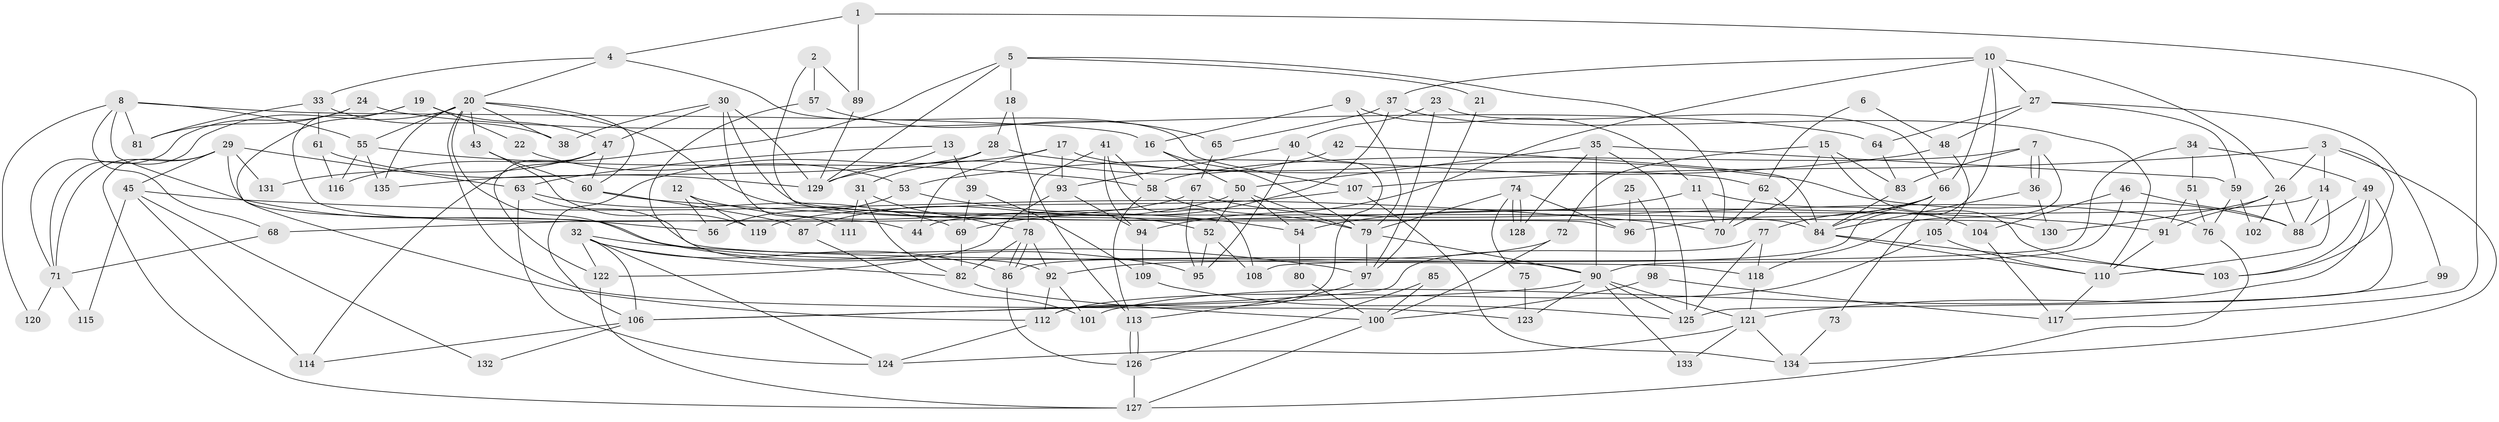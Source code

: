 // Generated by graph-tools (version 1.1) at 2025/26/03/09/25 03:26:13]
// undirected, 135 vertices, 270 edges
graph export_dot {
graph [start="1"]
  node [color=gray90,style=filled];
  1;
  2;
  3;
  4;
  5;
  6;
  7;
  8;
  9;
  10;
  11;
  12;
  13;
  14;
  15;
  16;
  17;
  18;
  19;
  20;
  21;
  22;
  23;
  24;
  25;
  26;
  27;
  28;
  29;
  30;
  31;
  32;
  33;
  34;
  35;
  36;
  37;
  38;
  39;
  40;
  41;
  42;
  43;
  44;
  45;
  46;
  47;
  48;
  49;
  50;
  51;
  52;
  53;
  54;
  55;
  56;
  57;
  58;
  59;
  60;
  61;
  62;
  63;
  64;
  65;
  66;
  67;
  68;
  69;
  70;
  71;
  72;
  73;
  74;
  75;
  76;
  77;
  78;
  79;
  80;
  81;
  82;
  83;
  84;
  85;
  86;
  87;
  88;
  89;
  90;
  91;
  92;
  93;
  94;
  95;
  96;
  97;
  98;
  99;
  100;
  101;
  102;
  103;
  104;
  105;
  106;
  107;
  108;
  109;
  110;
  111;
  112;
  113;
  114;
  115;
  116;
  117;
  118;
  119;
  120;
  121;
  122;
  123;
  124;
  125;
  126;
  127;
  128;
  129;
  130;
  131;
  132;
  133;
  134;
  135;
  1 -- 4;
  1 -- 89;
  1 -- 117;
  2 -- 96;
  2 -- 57;
  2 -- 89;
  3 -- 14;
  3 -- 26;
  3 -- 103;
  3 -- 107;
  3 -- 134;
  4 -- 107;
  4 -- 20;
  4 -- 33;
  5 -- 129;
  5 -- 70;
  5 -- 18;
  5 -- 21;
  5 -- 116;
  6 -- 62;
  6 -- 48;
  7 -- 36;
  7 -- 36;
  7 -- 118;
  7 -- 58;
  7 -- 83;
  8 -- 81;
  8 -- 16;
  8 -- 55;
  8 -- 56;
  8 -- 68;
  8 -- 120;
  9 -- 79;
  9 -- 16;
  9 -- 11;
  10 -- 86;
  10 -- 37;
  10 -- 26;
  10 -- 27;
  10 -- 66;
  10 -- 94;
  11 -- 104;
  11 -- 54;
  11 -- 70;
  12 -- 119;
  12 -- 52;
  12 -- 56;
  13 -- 39;
  13 -- 63;
  13 -- 129;
  14 -- 88;
  14 -- 44;
  14 -- 110;
  15 -- 70;
  15 -- 83;
  15 -- 72;
  15 -- 103;
  16 -- 50;
  16 -- 79;
  17 -- 93;
  17 -- 62;
  17 -- 44;
  17 -- 106;
  18 -- 113;
  18 -- 28;
  19 -- 47;
  19 -- 112;
  19 -- 22;
  19 -- 44;
  20 -- 55;
  20 -- 60;
  20 -- 38;
  20 -- 43;
  20 -- 71;
  20 -- 84;
  20 -- 95;
  20 -- 123;
  20 -- 135;
  21 -- 97;
  22 -- 53;
  23 -- 97;
  23 -- 66;
  23 -- 40;
  24 -- 64;
  24 -- 71;
  24 -- 81;
  25 -- 96;
  25 -- 98;
  26 -- 88;
  26 -- 91;
  26 -- 102;
  26 -- 130;
  27 -- 59;
  27 -- 48;
  27 -- 64;
  27 -- 99;
  28 -- 135;
  28 -- 31;
  28 -- 88;
  29 -- 63;
  29 -- 127;
  29 -- 45;
  29 -- 71;
  29 -- 90;
  29 -- 131;
  30 -- 130;
  30 -- 38;
  30 -- 47;
  30 -- 111;
  30 -- 129;
  31 -- 82;
  31 -- 78;
  31 -- 111;
  32 -- 82;
  32 -- 106;
  32 -- 86;
  32 -- 97;
  32 -- 122;
  32 -- 124;
  33 -- 61;
  33 -- 38;
  33 -- 81;
  34 -- 49;
  34 -- 108;
  34 -- 51;
  35 -- 125;
  35 -- 50;
  35 -- 59;
  35 -- 90;
  35 -- 128;
  36 -- 84;
  36 -- 130;
  37 -- 110;
  37 -- 69;
  37 -- 65;
  39 -- 69;
  39 -- 109;
  40 -- 95;
  40 -- 93;
  40 -- 112;
  41 -- 58;
  41 -- 78;
  41 -- 94;
  41 -- 108;
  42 -- 129;
  42 -- 84;
  43 -- 60;
  43 -- 119;
  45 -- 114;
  45 -- 70;
  45 -- 115;
  45 -- 132;
  46 -- 88;
  46 -- 90;
  46 -- 104;
  47 -- 122;
  47 -- 60;
  47 -- 114;
  47 -- 131;
  48 -- 53;
  48 -- 105;
  49 -- 125;
  49 -- 103;
  49 -- 88;
  49 -- 101;
  50 -- 79;
  50 -- 87;
  50 -- 52;
  50 -- 54;
  51 -- 91;
  51 -- 76;
  52 -- 95;
  52 -- 108;
  53 -- 54;
  53 -- 56;
  54 -- 80;
  55 -- 58;
  55 -- 116;
  55 -- 135;
  57 -- 92;
  57 -- 65;
  58 -- 79;
  58 -- 113;
  59 -- 76;
  59 -- 102;
  60 -- 91;
  60 -- 87;
  61 -- 129;
  61 -- 116;
  62 -- 84;
  62 -- 70;
  63 -- 124;
  63 -- 118;
  63 -- 69;
  64 -- 83;
  65 -- 67;
  66 -- 84;
  66 -- 73;
  66 -- 77;
  66 -- 96;
  67 -- 68;
  67 -- 76;
  67 -- 95;
  68 -- 71;
  69 -- 82;
  71 -- 115;
  71 -- 120;
  72 -- 92;
  72 -- 100;
  73 -- 134;
  74 -- 79;
  74 -- 128;
  74 -- 128;
  74 -- 75;
  74 -- 96;
  75 -- 123;
  76 -- 127;
  77 -- 106;
  77 -- 118;
  77 -- 125;
  78 -- 86;
  78 -- 86;
  78 -- 82;
  78 -- 92;
  79 -- 97;
  79 -- 90;
  80 -- 100;
  82 -- 100;
  83 -- 84;
  84 -- 103;
  84 -- 110;
  85 -- 126;
  85 -- 100;
  86 -- 126;
  87 -- 101;
  89 -- 129;
  90 -- 106;
  90 -- 121;
  90 -- 123;
  90 -- 125;
  90 -- 133;
  91 -- 110;
  92 -- 112;
  92 -- 101;
  93 -- 94;
  93 -- 122;
  94 -- 109;
  97 -- 113;
  98 -- 100;
  98 -- 117;
  99 -- 121;
  100 -- 127;
  104 -- 117;
  105 -- 110;
  105 -- 112;
  106 -- 114;
  106 -- 132;
  107 -- 134;
  107 -- 119;
  109 -- 125;
  110 -- 117;
  112 -- 124;
  113 -- 126;
  113 -- 126;
  118 -- 121;
  121 -- 124;
  121 -- 133;
  121 -- 134;
  122 -- 127;
  126 -- 127;
}
